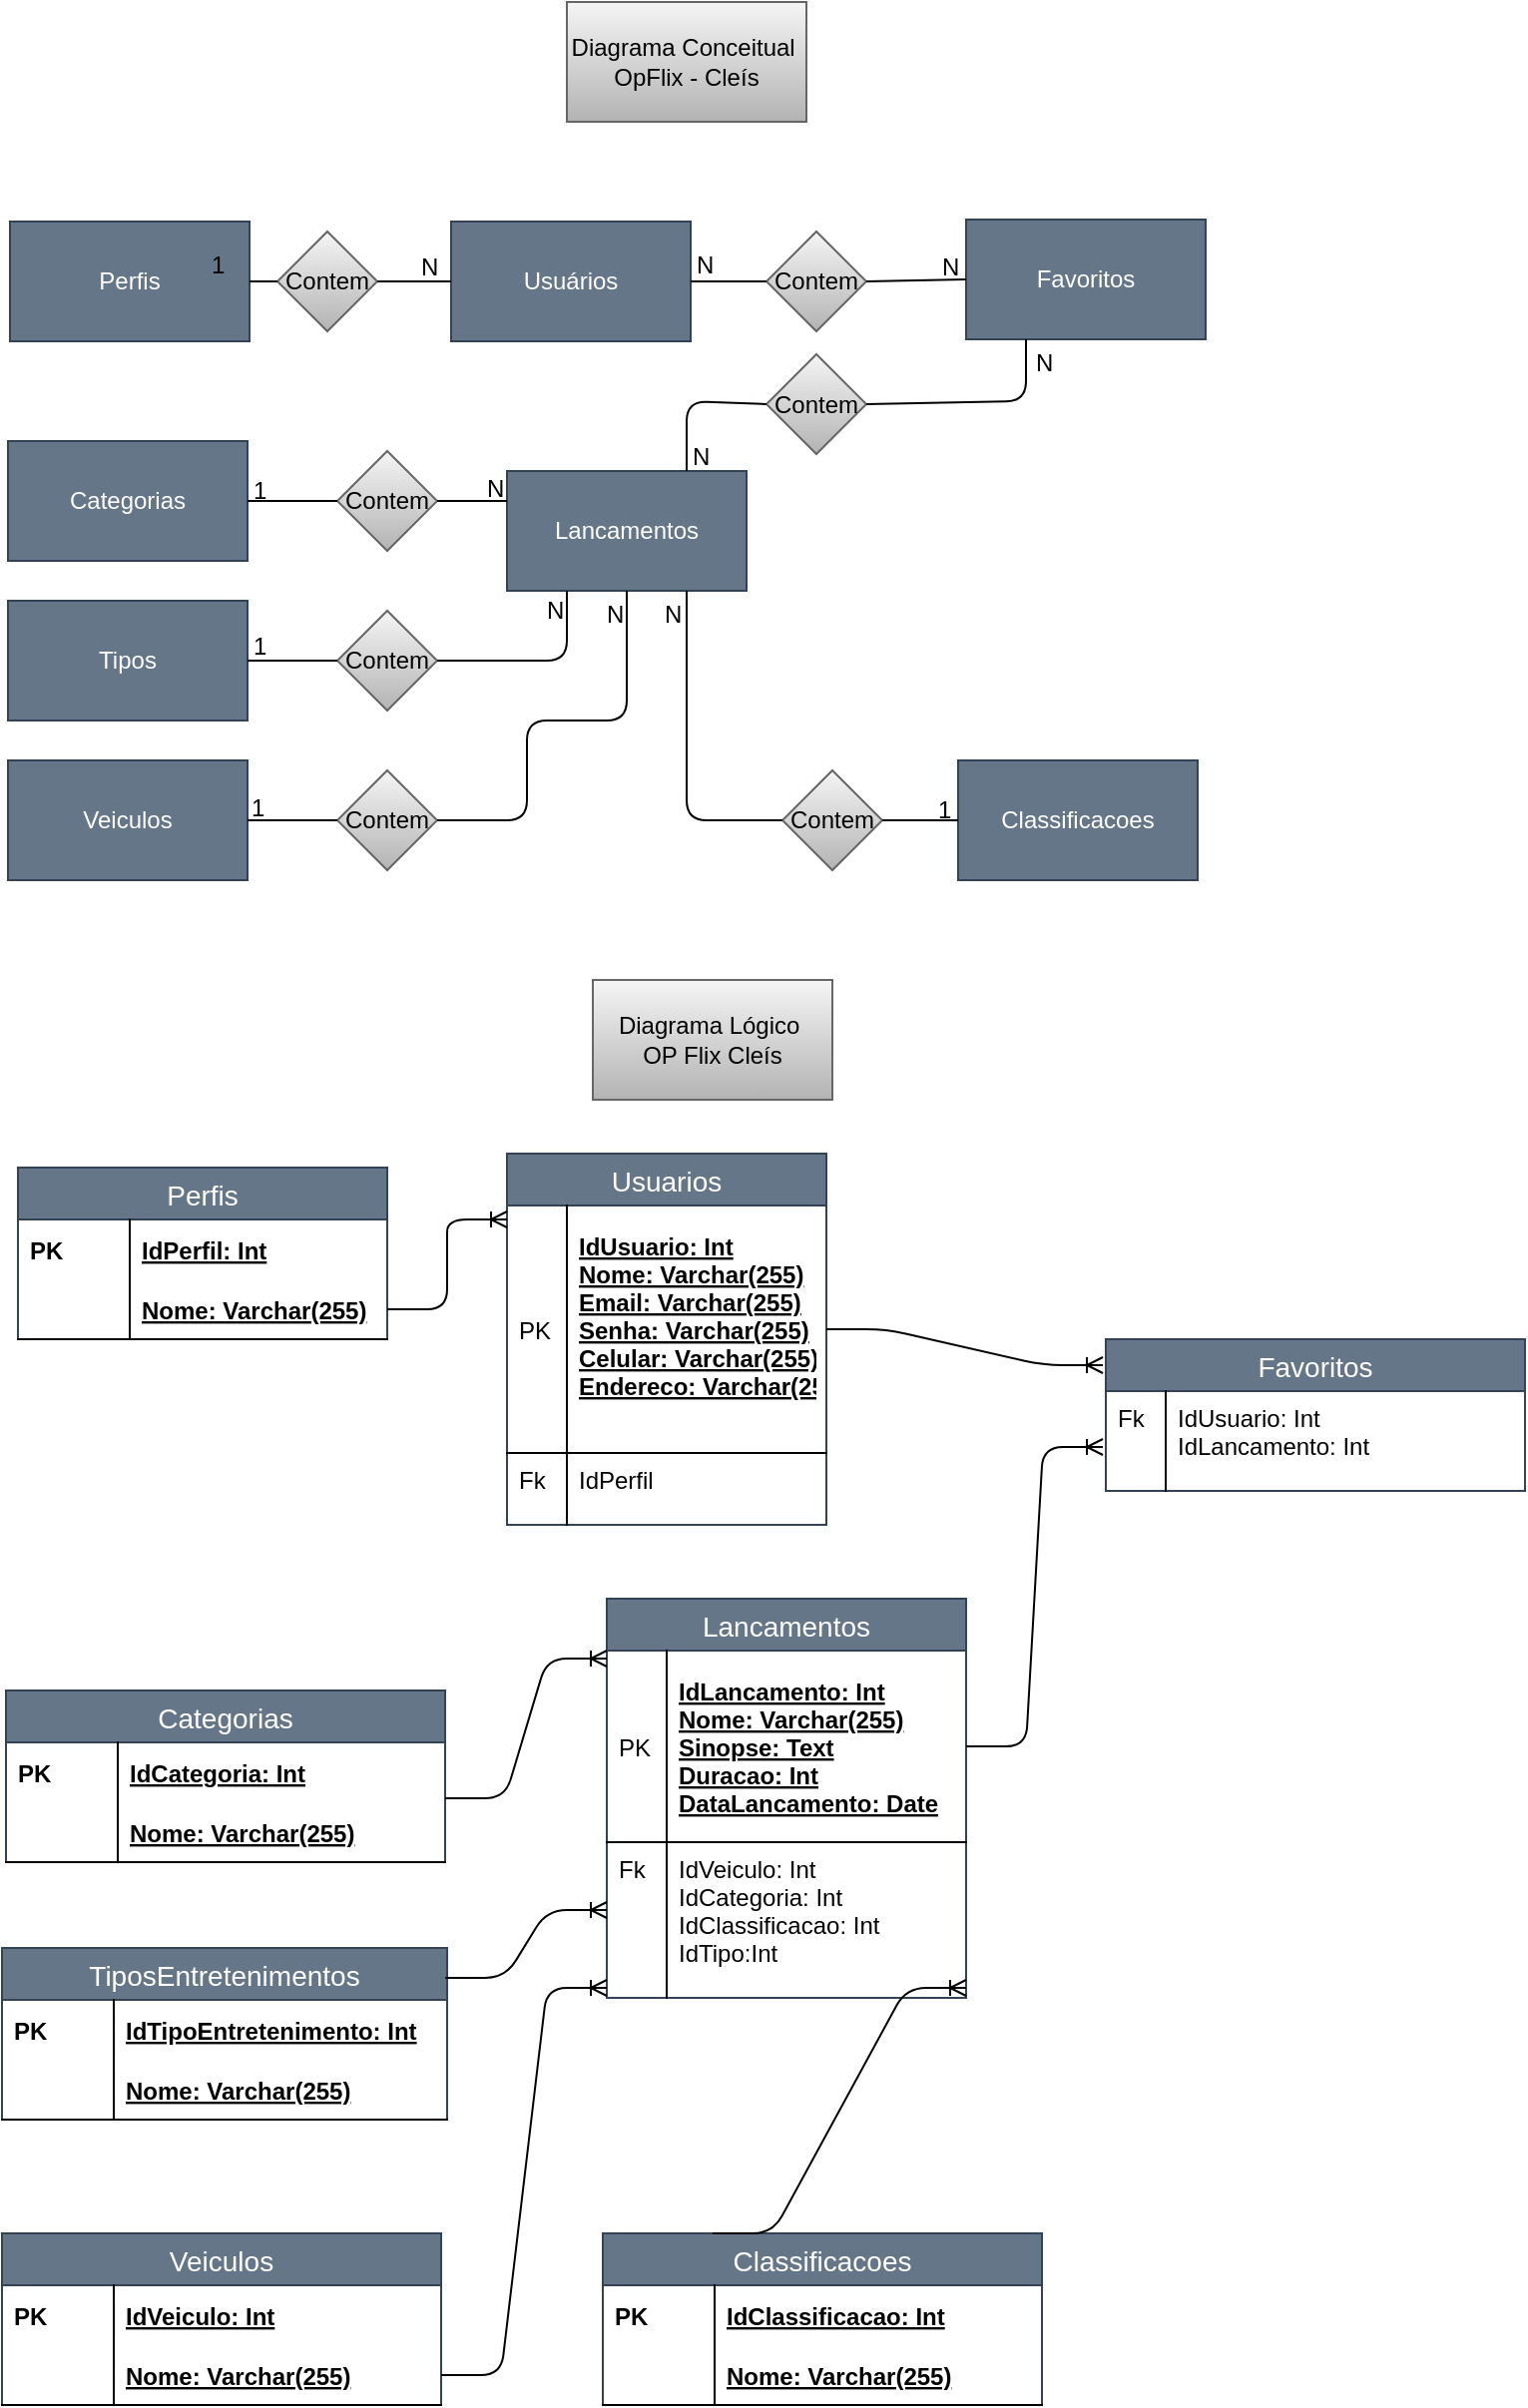 <mxfile version="10.9.5" type="device"><diagram id="H9AumcKEiEWrxWl82y8S" name="Page-1"><mxGraphModel dx="926" dy="628" grid="1" gridSize="10" guides="1" tooltips="1" connect="1" arrows="1" fold="1" page="1" pageScale="1" pageWidth="827" pageHeight="1169" math="0" shadow="0"><root><mxCell id="0"/><mxCell id="1" parent="0"/><mxCell id="VzIx4KdgtkHNfSSzDCEh-1" value="Diagrama Conceitual&amp;nbsp;&lt;br&gt;OpFlix - Cleís" style="rounded=0;whiteSpace=wrap;html=1;gradientColor=#b3b3b3;fillColor=#f5f5f5;strokeColor=#666666;" parent="1" vertex="1"><mxGeometry x="300" y="110" width="120" height="60" as="geometry"/></mxCell><mxCell id="VzIx4KdgtkHNfSSzDCEh-2" value="Perfis" style="rounded=0;whiteSpace=wrap;html=1;fillColor=#647687;strokeColor=#314354;fontColor=#ffffff;" parent="1" vertex="1"><mxGeometry x="21" y="220" width="120" height="60" as="geometry"/></mxCell><mxCell id="VzIx4KdgtkHNfSSzDCEh-3" value="Usuários" style="rounded=0;whiteSpace=wrap;html=1;fillColor=#647687;strokeColor=#314354;fontColor=#ffffff;" parent="1" vertex="1"><mxGeometry x="242" y="220" width="120" height="60" as="geometry"/></mxCell><mxCell id="VzIx4KdgtkHNfSSzDCEh-4" value="Contem" style="rhombus;whiteSpace=wrap;html=1;gradientColor=#b3b3b3;fillColor=#f5f5f5;strokeColor=#666666;" parent="1" vertex="1"><mxGeometry x="155" y="225" width="50" height="50" as="geometry"/></mxCell><mxCell id="VzIx4KdgtkHNfSSzDCEh-6" value="" style="endArrow=none;html=1;entryX=0;entryY=0.5;entryDx=0;entryDy=0;exitX=1;exitY=0.5;exitDx=0;exitDy=0;" parent="1" source="VzIx4KdgtkHNfSSzDCEh-2" target="VzIx4KdgtkHNfSSzDCEh-4" edge="1"><mxGeometry width="50" height="50" relative="1" as="geometry"><mxPoint x="130" y="430" as="sourcePoint"/><mxPoint x="180" y="380" as="targetPoint"/></mxGeometry></mxCell><mxCell id="VzIx4KdgtkHNfSSzDCEh-7" value="" style="endArrow=none;html=1;entryX=0;entryY=0.5;entryDx=0;entryDy=0;exitX=1;exitY=0.5;exitDx=0;exitDy=0;" parent="1" source="VzIx4KdgtkHNfSSzDCEh-4" target="VzIx4KdgtkHNfSSzDCEh-3" edge="1"><mxGeometry width="50" height="50" relative="1" as="geometry"><mxPoint x="120" y="440" as="sourcePoint"/><mxPoint x="170" y="390" as="targetPoint"/></mxGeometry></mxCell><mxCell id="VzIx4KdgtkHNfSSzDCEh-8" value="1" style="text;html=1;resizable=0;points=[];autosize=1;align=left;verticalAlign=top;spacingTop=-4;" parent="1" vertex="1"><mxGeometry x="120" y="232" width="20" height="20" as="geometry"/></mxCell><mxCell id="VzIx4KdgtkHNfSSzDCEh-9" value="N" style="text;html=1;resizable=0;points=[];autosize=1;align=left;verticalAlign=top;spacingTop=-4;" parent="1" vertex="1"><mxGeometry x="225" y="233" width="20" height="20" as="geometry"/></mxCell><mxCell id="VzIx4KdgtkHNfSSzDCEh-10" value="Tipos" style="rounded=0;whiteSpace=wrap;html=1;fillColor=#647687;strokeColor=#314354;fontColor=#ffffff;" parent="1" vertex="1"><mxGeometry x="20" y="410" width="120" height="60" as="geometry"/></mxCell><mxCell id="VzIx4KdgtkHNfSSzDCEh-11" value="Categorias" style="rounded=0;whiteSpace=wrap;html=1;fillColor=#647687;strokeColor=#314354;fontColor=#ffffff;" parent="1" vertex="1"><mxGeometry x="20" y="330" width="120" height="60" as="geometry"/></mxCell><mxCell id="VzIx4KdgtkHNfSSzDCEh-12" value="Veiculos" style="rounded=0;whiteSpace=wrap;html=1;fillColor=#647687;strokeColor=#314354;fontColor=#ffffff;" parent="1" vertex="1"><mxGeometry x="20" y="490" width="120" height="60" as="geometry"/></mxCell><mxCell id="VzIx4KdgtkHNfSSzDCEh-14" value="Lancamentos" style="rounded=0;whiteSpace=wrap;html=1;fillColor=#647687;strokeColor=#314354;fontColor=#ffffff;" parent="1" vertex="1"><mxGeometry x="270" y="345" width="120" height="60" as="geometry"/></mxCell><mxCell id="VzIx4KdgtkHNfSSzDCEh-16" value="Contem" style="rhombus;whiteSpace=wrap;html=1;gradientColor=#b3b3b3;fillColor=#f5f5f5;strokeColor=#666666;" parent="1" vertex="1"><mxGeometry x="185" y="415" width="50" height="50" as="geometry"/></mxCell><mxCell id="VzIx4KdgtkHNfSSzDCEh-17" value="Contem" style="rhombus;whiteSpace=wrap;html=1;gradientColor=#b3b3b3;fillColor=#f5f5f5;strokeColor=#666666;" parent="1" vertex="1"><mxGeometry x="185" y="335" width="50" height="50" as="geometry"/></mxCell><mxCell id="VzIx4KdgtkHNfSSzDCEh-18" value="" style="endArrow=none;html=1;entryX=0;entryY=0.5;entryDx=0;entryDy=0;exitX=1;exitY=0.5;exitDx=0;exitDy=0;" parent="1" source="VzIx4KdgtkHNfSSzDCEh-11" target="VzIx4KdgtkHNfSSzDCEh-17" edge="1"><mxGeometry width="50" height="50" relative="1" as="geometry"><mxPoint x="100" y="510" as="sourcePoint"/><mxPoint x="150" y="460" as="targetPoint"/></mxGeometry></mxCell><mxCell id="VzIx4KdgtkHNfSSzDCEh-19" value="" style="endArrow=none;html=1;entryX=0;entryY=0.5;entryDx=0;entryDy=0;exitX=1;exitY=0.5;exitDx=0;exitDy=0;" parent="1" source="VzIx4KdgtkHNfSSzDCEh-10" target="VzIx4KdgtkHNfSSzDCEh-16" edge="1"><mxGeometry width="50" height="50" relative="1" as="geometry"><mxPoint x="150" y="540" as="sourcePoint"/><mxPoint x="200" y="490" as="targetPoint"/></mxGeometry></mxCell><mxCell id="VzIx4KdgtkHNfSSzDCEh-20" value="" style="endArrow=none;html=1;entryX=0;entryY=0.25;entryDx=0;entryDy=0;exitX=1;exitY=0.5;exitDx=0;exitDy=0;" parent="1" source="VzIx4KdgtkHNfSSzDCEh-17" target="VzIx4KdgtkHNfSSzDCEh-14" edge="1"><mxGeometry width="50" height="50" relative="1" as="geometry"><mxPoint x="200" y="540" as="sourcePoint"/><mxPoint x="250" y="490" as="targetPoint"/></mxGeometry></mxCell><mxCell id="VzIx4KdgtkHNfSSzDCEh-21" value="" style="endArrow=none;html=1;entryX=0.25;entryY=1;entryDx=0;entryDy=0;exitX=1;exitY=0.5;exitDx=0;exitDy=0;" parent="1" source="VzIx4KdgtkHNfSSzDCEh-16" target="VzIx4KdgtkHNfSSzDCEh-14" edge="1"><mxGeometry width="50" height="50" relative="1" as="geometry"><mxPoint x="220" y="550" as="sourcePoint"/><mxPoint x="270" y="500" as="targetPoint"/><Array as="points"><mxPoint x="300" y="440"/></Array></mxGeometry></mxCell><mxCell id="VzIx4KdgtkHNfSSzDCEh-28" value="Favoritos" style="rounded=0;whiteSpace=wrap;html=1;fillColor=#647687;strokeColor=#314354;fontColor=#ffffff;" parent="1" vertex="1"><mxGeometry x="500" y="219" width="120" height="60" as="geometry"/></mxCell><mxCell id="VzIx4KdgtkHNfSSzDCEh-29" value="Contem" style="rhombus;whiteSpace=wrap;html=1;gradientColor=#b3b3b3;fillColor=#f5f5f5;strokeColor=#666666;" parent="1" vertex="1"><mxGeometry x="400" y="286.5" width="50" height="50" as="geometry"/></mxCell><mxCell id="VzIx4KdgtkHNfSSzDCEh-30" value="Contem" style="rhombus;whiteSpace=wrap;html=1;gradientColor=#b3b3b3;fillColor=#f5f5f5;strokeColor=#666666;" parent="1" vertex="1"><mxGeometry x="400" y="225" width="50" height="50" as="geometry"/></mxCell><mxCell id="VzIx4KdgtkHNfSSzDCEh-31" value="" style="endArrow=none;html=1;entryX=0;entryY=0.5;entryDx=0;entryDy=0;" parent="1" source="VzIx4KdgtkHNfSSzDCEh-3" target="VzIx4KdgtkHNfSSzDCEh-30" edge="1"><mxGeometry width="50" height="50" relative="1" as="geometry"><mxPoint x="-50" y="520" as="sourcePoint"/><mxPoint y="470" as="targetPoint"/></mxGeometry></mxCell><mxCell id="VzIx4KdgtkHNfSSzDCEh-32" value="" style="endArrow=none;html=1;exitX=1;exitY=0.5;exitDx=0;exitDy=0;entryX=0;entryY=0.5;entryDx=0;entryDy=0;" parent="1" source="VzIx4KdgtkHNfSSzDCEh-30" target="VzIx4KdgtkHNfSSzDCEh-28" edge="1"><mxGeometry width="50" height="50" relative="1" as="geometry"><mxPoint x="-40" y="530" as="sourcePoint"/><mxPoint x="480" y="260" as="targetPoint"/></mxGeometry></mxCell><mxCell id="VzIx4KdgtkHNfSSzDCEh-33" value="" style="endArrow=none;html=1;entryX=0.25;entryY=1;entryDx=0;entryDy=0;exitX=1;exitY=0.5;exitDx=0;exitDy=0;" parent="1" source="VzIx4KdgtkHNfSSzDCEh-29" target="VzIx4KdgtkHNfSSzDCEh-28" edge="1"><mxGeometry width="50" height="50" relative="1" as="geometry"><mxPoint x="40" y="550" as="sourcePoint"/><mxPoint x="90" y="500" as="targetPoint"/><Array as="points"><mxPoint x="530" y="310"/></Array></mxGeometry></mxCell><mxCell id="VzIx4KdgtkHNfSSzDCEh-34" value="" style="endArrow=none;html=1;entryX=0;entryY=0.5;entryDx=0;entryDy=0;exitX=0.75;exitY=0;exitDx=0;exitDy=0;" parent="1" source="VzIx4KdgtkHNfSSzDCEh-14" target="VzIx4KdgtkHNfSSzDCEh-29" edge="1"><mxGeometry width="50" height="50" relative="1" as="geometry"><mxPoint x="10" y="580" as="sourcePoint"/><mxPoint x="60" y="530" as="targetPoint"/><Array as="points"><mxPoint x="360" y="310"/></Array></mxGeometry></mxCell><mxCell id="VzIx4KdgtkHNfSSzDCEh-35" value="N" style="text;html=1;resizable=0;points=[];autosize=1;align=left;verticalAlign=top;spacingTop=-4;" parent="1" vertex="1"><mxGeometry x="363" y="232" width="20" height="20" as="geometry"/></mxCell><mxCell id="VzIx4KdgtkHNfSSzDCEh-36" value="N" style="text;html=1;resizable=0;points=[];autosize=1;align=left;verticalAlign=top;spacingTop=-4;" parent="1" vertex="1"><mxGeometry x="486" y="233" width="20" height="20" as="geometry"/></mxCell><mxCell id="VzIx4KdgtkHNfSSzDCEh-37" value="N" style="text;html=1;resizable=0;points=[];autosize=1;align=left;verticalAlign=top;spacingTop=-4;" parent="1" vertex="1"><mxGeometry x="533" y="281" width="20" height="20" as="geometry"/></mxCell><mxCell id="VzIx4KdgtkHNfSSzDCEh-38" value="N" style="text;html=1;resizable=0;points=[];autosize=1;align=left;verticalAlign=top;spacingTop=-4;" parent="1" vertex="1"><mxGeometry x="361" y="328" width="20" height="20" as="geometry"/></mxCell><mxCell id="VzIx4KdgtkHNfSSzDCEh-39" value="N" style="text;html=1;resizable=0;points=[];autosize=1;align=left;verticalAlign=top;spacingTop=-4;" parent="1" vertex="1"><mxGeometry x="258" y="344" width="20" height="20" as="geometry"/></mxCell><mxCell id="VzIx4KdgtkHNfSSzDCEh-40" value="1" style="text;html=1;resizable=0;points=[];autosize=1;align=left;verticalAlign=top;spacingTop=-4;" parent="1" vertex="1"><mxGeometry x="141" y="345" width="20" height="20" as="geometry"/></mxCell><mxCell id="VzIx4KdgtkHNfSSzDCEh-43" value="1" style="text;html=1;resizable=0;points=[];autosize=1;align=left;verticalAlign=top;spacingTop=-4;" parent="1" vertex="1"><mxGeometry x="141" y="423" width="20" height="20" as="geometry"/></mxCell><mxCell id="VzIx4KdgtkHNfSSzDCEh-44" value="N" style="text;html=1;resizable=0;points=[];autosize=1;align=left;verticalAlign=top;spacingTop=-4;" parent="1" vertex="1"><mxGeometry x="288" y="405" width="20" height="20" as="geometry"/></mxCell><mxCell id="VzIx4KdgtkHNfSSzDCEh-47" value="Diagrama Lógico&amp;nbsp;&lt;br&gt;OP Flix Cleís" style="rounded=0;whiteSpace=wrap;html=1;fillColor=#f5f5f5;strokeColor=#666666;gradientColor=#b3b3b3;" parent="1" vertex="1"><mxGeometry x="313" y="600" width="120" height="60" as="geometry"/></mxCell><mxCell id="VzIx4KdgtkHNfSSzDCEh-48" value="Perfis" style="swimlane;fontStyle=0;childLayout=stackLayout;horizontal=1;startSize=26;fillColor=#647687;horizontalStack=0;resizeParent=1;resizeParentMax=0;resizeLast=0;collapsible=1;marginBottom=0;swimlaneFillColor=#ffffff;align=center;fontSize=14;strokeColor=#314354;fontColor=#ffffff;" parent="1" vertex="1"><mxGeometry x="25" y="694" width="185" height="86" as="geometry"/></mxCell><mxCell id="VzIx4KdgtkHNfSSzDCEh-49" value="IdPerfil: Int" style="shape=partialRectangle;top=0;left=0;right=0;bottom=0;align=left;verticalAlign=middle;fillColor=none;spacingLeft=60;spacingRight=4;overflow=hidden;rotatable=0;points=[[0,0.5],[1,0.5]];portConstraint=eastwest;dropTarget=0;fontStyle=5;fontSize=12;" parent="VzIx4KdgtkHNfSSzDCEh-48" vertex="1"><mxGeometry y="26" width="185" height="30" as="geometry"/></mxCell><mxCell id="VzIx4KdgtkHNfSSzDCEh-50" value="PK" style="shape=partialRectangle;fontStyle=1;top=0;left=0;bottom=0;fillColor=none;align=left;verticalAlign=middle;spacingLeft=4;spacingRight=4;overflow=hidden;rotatable=0;points=[];portConstraint=eastwest;part=1;fontSize=12;" parent="VzIx4KdgtkHNfSSzDCEh-49" vertex="1" connectable="0"><mxGeometry width="56" height="30" as="geometry"/></mxCell><mxCell id="VzIx4KdgtkHNfSSzDCEh-51" value="Nome: Varchar(255)" style="shape=partialRectangle;top=0;left=0;right=0;bottom=1;align=left;verticalAlign=middle;fillColor=none;spacingLeft=60;spacingRight=4;overflow=hidden;rotatable=0;points=[[0,0.5],[1,0.5]];portConstraint=eastwest;dropTarget=0;fontStyle=5;fontSize=12;" parent="VzIx4KdgtkHNfSSzDCEh-48" vertex="1"><mxGeometry y="56" width="185" height="30" as="geometry"/></mxCell><mxCell id="VzIx4KdgtkHNfSSzDCEh-52" value="" style="shape=partialRectangle;fontStyle=1;top=0;left=0;bottom=0;fillColor=none;align=left;verticalAlign=middle;spacingLeft=4;spacingRight=4;overflow=hidden;rotatable=0;points=[];portConstraint=eastwest;part=1;fontSize=12;" parent="VzIx4KdgtkHNfSSzDCEh-51" vertex="1" connectable="0"><mxGeometry width="56" height="30" as="geometry"/></mxCell><mxCell id="VzIx4KdgtkHNfSSzDCEh-55" value="Categorias" style="swimlane;fontStyle=0;childLayout=stackLayout;horizontal=1;startSize=26;fillColor=#647687;horizontalStack=0;resizeParent=1;resizeParentMax=0;resizeLast=0;collapsible=1;marginBottom=0;swimlaneFillColor=#ffffff;align=center;fontSize=14;strokeColor=#314354;fontColor=#ffffff;" parent="1" vertex="1"><mxGeometry x="19" y="956" width="220" height="86" as="geometry"/></mxCell><mxCell id="VzIx4KdgtkHNfSSzDCEh-56" value="IdCategoria: Int" style="shape=partialRectangle;top=0;left=0;right=0;bottom=0;align=left;verticalAlign=middle;fillColor=none;spacingLeft=60;spacingRight=4;overflow=hidden;rotatable=0;points=[[0,0.5],[1,0.5]];portConstraint=eastwest;dropTarget=0;fontStyle=5;fontSize=12;" parent="VzIx4KdgtkHNfSSzDCEh-55" vertex="1"><mxGeometry y="26" width="220" height="30" as="geometry"/></mxCell><mxCell id="VzIx4KdgtkHNfSSzDCEh-57" value="PK" style="shape=partialRectangle;fontStyle=1;top=0;left=0;bottom=0;fillColor=none;align=left;verticalAlign=middle;spacingLeft=4;spacingRight=4;overflow=hidden;rotatable=0;points=[];portConstraint=eastwest;part=1;fontSize=12;" parent="VzIx4KdgtkHNfSSzDCEh-56" vertex="1" connectable="0"><mxGeometry width="56" height="30" as="geometry"/></mxCell><mxCell id="VzIx4KdgtkHNfSSzDCEh-58" value="Nome: Varchar(255)" style="shape=partialRectangle;top=0;left=0;right=0;bottom=1;align=left;verticalAlign=middle;fillColor=none;spacingLeft=60;spacingRight=4;overflow=hidden;rotatable=0;points=[[0,0.5],[1,0.5]];portConstraint=eastwest;dropTarget=0;fontStyle=5;fontSize=12;" parent="VzIx4KdgtkHNfSSzDCEh-55" vertex="1"><mxGeometry y="56" width="220" height="30" as="geometry"/></mxCell><mxCell id="VzIx4KdgtkHNfSSzDCEh-59" value="" style="shape=partialRectangle;fontStyle=1;top=0;left=0;bottom=0;fillColor=none;align=left;verticalAlign=middle;spacingLeft=4;spacingRight=4;overflow=hidden;rotatable=0;points=[];portConstraint=eastwest;part=1;fontSize=12;" parent="VzIx4KdgtkHNfSSzDCEh-58" vertex="1" connectable="0"><mxGeometry width="56" height="30" as="geometry"/></mxCell><mxCell id="VzIx4KdgtkHNfSSzDCEh-62" value="TiposEntretenimentos" style="swimlane;fontStyle=0;childLayout=stackLayout;horizontal=1;startSize=26;fillColor=#647687;horizontalStack=0;resizeParent=1;resizeParentMax=0;resizeLast=0;collapsible=1;marginBottom=0;swimlaneFillColor=#ffffff;align=center;fontSize=14;strokeColor=#314354;fontColor=#ffffff;" parent="1" vertex="1"><mxGeometry x="17" y="1085" width="223" height="86" as="geometry"/></mxCell><mxCell id="VzIx4KdgtkHNfSSzDCEh-63" value="IdTipoEntretenimento: Int" style="shape=partialRectangle;top=0;left=0;right=0;bottom=0;align=left;verticalAlign=middle;fillColor=none;spacingLeft=60;spacingRight=4;overflow=hidden;rotatable=0;points=[[0,0.5],[1,0.5]];portConstraint=eastwest;dropTarget=0;fontStyle=5;fontSize=12;" parent="VzIx4KdgtkHNfSSzDCEh-62" vertex="1"><mxGeometry y="26" width="223" height="30" as="geometry"/></mxCell><mxCell id="VzIx4KdgtkHNfSSzDCEh-64" value="PK" style="shape=partialRectangle;fontStyle=1;top=0;left=0;bottom=0;fillColor=none;align=left;verticalAlign=middle;spacingLeft=4;spacingRight=4;overflow=hidden;rotatable=0;points=[];portConstraint=eastwest;part=1;fontSize=12;" parent="VzIx4KdgtkHNfSSzDCEh-63" vertex="1" connectable="0"><mxGeometry width="56" height="30" as="geometry"/></mxCell><mxCell id="VzIx4KdgtkHNfSSzDCEh-65" value="Nome: Varchar(255)" style="shape=partialRectangle;top=0;left=0;right=0;bottom=1;align=left;verticalAlign=middle;fillColor=none;spacingLeft=60;spacingRight=4;overflow=hidden;rotatable=0;points=[[0,0.5],[1,0.5]];portConstraint=eastwest;dropTarget=0;fontStyle=5;fontSize=12;" parent="VzIx4KdgtkHNfSSzDCEh-62" vertex="1"><mxGeometry y="56" width="223" height="30" as="geometry"/></mxCell><mxCell id="VzIx4KdgtkHNfSSzDCEh-66" value="" style="shape=partialRectangle;fontStyle=1;top=0;left=0;bottom=0;fillColor=none;align=left;verticalAlign=middle;spacingLeft=4;spacingRight=4;overflow=hidden;rotatable=0;points=[];portConstraint=eastwest;part=1;fontSize=12;" parent="VzIx4KdgtkHNfSSzDCEh-65" vertex="1" connectable="0"><mxGeometry width="56" height="30" as="geometry"/></mxCell><mxCell id="VzIx4KdgtkHNfSSzDCEh-67" value="Usuarios" style="swimlane;fontStyle=0;childLayout=stackLayout;horizontal=1;startSize=26;fillColor=#647687;horizontalStack=0;resizeParent=1;resizeParentMax=0;resizeLast=0;collapsible=1;marginBottom=0;swimlaneFillColor=#ffffff;align=center;fontSize=14;strokeColor=#314354;fontColor=#ffffff;" parent="1" vertex="1"><mxGeometry x="270" y="687" width="160" height="186" as="geometry"/></mxCell><mxCell id="VzIx4KdgtkHNfSSzDCEh-68" value="IdUsuario: Int&#10;Nome: Varchar(255)&#10;Email: Varchar(255)&#10;Senha: Varchar(255)&#10;Celular: Varchar(255)&#10;Endereco: Varchar(255)&#10;" style="shape=partialRectangle;top=0;left=0;right=0;bottom=1;align=left;verticalAlign=middle;fillColor=none;spacingLeft=34;spacingRight=4;overflow=hidden;rotatable=0;points=[[0,0.5],[1,0.5]];portConstraint=eastwest;dropTarget=0;fontStyle=5;fontSize=12;" parent="VzIx4KdgtkHNfSSzDCEh-67" vertex="1"><mxGeometry y="26" width="160" height="124" as="geometry"/></mxCell><mxCell id="VzIx4KdgtkHNfSSzDCEh-69" value="PK" style="shape=partialRectangle;top=0;left=0;bottom=0;fillColor=none;align=left;verticalAlign=middle;spacingLeft=4;spacingRight=4;overflow=hidden;rotatable=0;points=[];portConstraint=eastwest;part=1;fontSize=12;" parent="VzIx4KdgtkHNfSSzDCEh-68" vertex="1" connectable="0"><mxGeometry width="30" height="124.0" as="geometry"/></mxCell><mxCell id="VzIx4KdgtkHNfSSzDCEh-72" value="IdPerfil" style="shape=partialRectangle;top=0;left=0;right=0;bottom=0;align=left;verticalAlign=top;fillColor=none;spacingLeft=34;spacingRight=4;overflow=hidden;rotatable=0;points=[[0,0.5],[1,0.5]];portConstraint=eastwest;dropTarget=0;fontSize=12;" parent="VzIx4KdgtkHNfSSzDCEh-67" vertex="1"><mxGeometry y="150" width="160" height="26" as="geometry"/></mxCell><mxCell id="VzIx4KdgtkHNfSSzDCEh-73" value="Fk" style="shape=partialRectangle;top=0;left=0;bottom=0;fillColor=none;align=left;verticalAlign=top;spacingLeft=4;spacingRight=4;overflow=hidden;rotatable=0;points=[];portConstraint=eastwest;part=1;fontSize=12;" parent="VzIx4KdgtkHNfSSzDCEh-72" vertex="1" connectable="0"><mxGeometry width="30" height="26" as="geometry"/></mxCell><mxCell id="VzIx4KdgtkHNfSSzDCEh-76" value="" style="shape=partialRectangle;top=0;left=0;right=0;bottom=0;align=left;verticalAlign=top;fillColor=none;spacingLeft=34;spacingRight=4;overflow=hidden;rotatable=0;points=[[0,0.5],[1,0.5]];portConstraint=eastwest;dropTarget=0;fontSize=12;" parent="VzIx4KdgtkHNfSSzDCEh-67" vertex="1"><mxGeometry y="176" width="160" height="10" as="geometry"/></mxCell><mxCell id="VzIx4KdgtkHNfSSzDCEh-77" value="" style="shape=partialRectangle;top=0;left=0;bottom=0;fillColor=none;align=left;verticalAlign=top;spacingLeft=4;spacingRight=4;overflow=hidden;rotatable=0;points=[];portConstraint=eastwest;part=1;fontSize=12;" parent="VzIx4KdgtkHNfSSzDCEh-76" vertex="1" connectable="0"><mxGeometry width="30" height="10" as="geometry"/></mxCell><mxCell id="VzIx4KdgtkHNfSSzDCEh-80" value="" style="edgeStyle=entityRelationEdgeStyle;fontSize=12;html=1;endArrow=ERoneToMany;exitX=1;exitY=0.5;exitDx=0;exitDy=0;" parent="1" source="VzIx4KdgtkHNfSSzDCEh-51" edge="1"><mxGeometry width="100" height="100" relative="1" as="geometry"><mxPoint x="210" y="810" as="sourcePoint"/><mxPoint x="270" y="720" as="targetPoint"/></mxGeometry></mxCell><mxCell id="VzIx4KdgtkHNfSSzDCEh-93" value="Lancamentos" style="swimlane;fontStyle=0;childLayout=stackLayout;horizontal=1;startSize=26;fillColor=#647687;horizontalStack=0;resizeParent=1;resizeParentMax=0;resizeLast=0;collapsible=1;marginBottom=0;swimlaneFillColor=#ffffff;align=center;fontSize=14;strokeColor=#314354;fontColor=#ffffff;" parent="1" vertex="1"><mxGeometry x="320" y="910" width="180" height="200" as="geometry"/></mxCell><mxCell id="VzIx4KdgtkHNfSSzDCEh-94" value="IdLancamento: Int&#10;Nome: Varchar(255)&#10;Sinopse: Text&#10;Duracao: Int&#10;DataLancamento: Date" style="shape=partialRectangle;top=0;left=0;right=0;bottom=1;align=left;verticalAlign=middle;fillColor=none;spacingLeft=34;spacingRight=4;overflow=hidden;rotatable=0;points=[[0,0.5],[1,0.5]];portConstraint=eastwest;dropTarget=0;fontStyle=5;fontSize=12;" parent="VzIx4KdgtkHNfSSzDCEh-93" vertex="1"><mxGeometry y="26" width="180" height="96" as="geometry"/></mxCell><mxCell id="VzIx4KdgtkHNfSSzDCEh-95" value="PK" style="shape=partialRectangle;top=0;left=0;bottom=0;fillColor=none;align=left;verticalAlign=middle;spacingLeft=4;spacingRight=4;overflow=hidden;rotatable=0;points=[];portConstraint=eastwest;part=1;fontSize=12;" parent="VzIx4KdgtkHNfSSzDCEh-94" vertex="1" connectable="0"><mxGeometry width="30" height="96.0" as="geometry"/></mxCell><mxCell id="VzIx4KdgtkHNfSSzDCEh-96" value="IdVeiculo: Int&#10;IdCategoria: Int&#10;IdClassificacao: Int&#10;IdTipo:Int" style="shape=partialRectangle;top=0;left=0;right=0;bottom=0;align=left;verticalAlign=top;fillColor=none;spacingLeft=34;spacingRight=4;overflow=hidden;rotatable=0;points=[[0,0.5],[1,0.5]];portConstraint=eastwest;dropTarget=0;fontSize=12;" parent="VzIx4KdgtkHNfSSzDCEh-93" vertex="1"><mxGeometry y="122" width="180" height="68" as="geometry"/></mxCell><mxCell id="VzIx4KdgtkHNfSSzDCEh-97" value="Fk" style="shape=partialRectangle;top=0;left=0;bottom=0;fillColor=none;align=left;verticalAlign=top;spacingLeft=4;spacingRight=4;overflow=hidden;rotatable=0;points=[];portConstraint=eastwest;part=1;fontSize=12;" parent="VzIx4KdgtkHNfSSzDCEh-96" vertex="1" connectable="0"><mxGeometry width="30" height="68" as="geometry"/></mxCell><mxCell id="VzIx4KdgtkHNfSSzDCEh-98" value="" style="shape=partialRectangle;top=0;left=0;right=0;bottom=0;align=left;verticalAlign=top;fillColor=none;spacingLeft=34;spacingRight=4;overflow=hidden;rotatable=0;points=[[0,0.5],[1,0.5]];portConstraint=eastwest;dropTarget=0;fontSize=12;" parent="VzIx4KdgtkHNfSSzDCEh-93" vertex="1"><mxGeometry y="190" width="180" height="10" as="geometry"/></mxCell><mxCell id="VzIx4KdgtkHNfSSzDCEh-99" value="" style="shape=partialRectangle;top=0;left=0;bottom=0;fillColor=none;align=left;verticalAlign=top;spacingLeft=4;spacingRight=4;overflow=hidden;rotatable=0;points=[];portConstraint=eastwest;part=1;fontSize=12;" parent="VzIx4KdgtkHNfSSzDCEh-98" vertex="1" connectable="0"><mxGeometry width="30" height="10" as="geometry"/></mxCell><mxCell id="VzIx4KdgtkHNfSSzDCEh-100" value="" style="edgeStyle=entityRelationEdgeStyle;fontSize=12;html=1;endArrow=ERoneToMany;exitX=1;exitY=-0.067;exitDx=0;exitDy=0;exitPerimeter=0;" parent="1" source="VzIx4KdgtkHNfSSzDCEh-58" edge="1"><mxGeometry width="100" height="100" relative="1" as="geometry"><mxPoint x="240" y="1040" as="sourcePoint"/><mxPoint x="320" y="940" as="targetPoint"/></mxGeometry></mxCell><mxCell id="VzIx4KdgtkHNfSSzDCEh-101" value="" style="edgeStyle=entityRelationEdgeStyle;fontSize=12;html=1;endArrow=ERoneToMany;entryX=0;entryY=0.5;entryDx=0;entryDy=0;exitX=0.996;exitY=0.174;exitDx=0;exitDy=0;exitPerimeter=0;" parent="1" source="VzIx4KdgtkHNfSSzDCEh-62" target="VzIx4KdgtkHNfSSzDCEh-96" edge="1"><mxGeometry width="100" height="100" relative="1" as="geometry"><mxPoint x="250" y="1190" as="sourcePoint"/><mxPoint x="350" y="1090" as="targetPoint"/></mxGeometry></mxCell><mxCell id="VzIx4KdgtkHNfSSzDCEh-102" value="Veiculos" style="swimlane;fontStyle=0;childLayout=stackLayout;horizontal=1;startSize=26;fillColor=#647687;horizontalStack=0;resizeParent=1;resizeParentMax=0;resizeLast=0;collapsible=1;marginBottom=0;swimlaneFillColor=#ffffff;align=center;fontSize=14;strokeColor=#314354;fontColor=#ffffff;" parent="1" vertex="1"><mxGeometry x="17" y="1228" width="220" height="86" as="geometry"/></mxCell><mxCell id="VzIx4KdgtkHNfSSzDCEh-103" value="IdVeiculo: Int" style="shape=partialRectangle;top=0;left=0;right=0;bottom=0;align=left;verticalAlign=middle;fillColor=none;spacingLeft=60;spacingRight=4;overflow=hidden;rotatable=0;points=[[0,0.5],[1,0.5]];portConstraint=eastwest;dropTarget=0;fontStyle=5;fontSize=12;" parent="VzIx4KdgtkHNfSSzDCEh-102" vertex="1"><mxGeometry y="26" width="220" height="30" as="geometry"/></mxCell><mxCell id="VzIx4KdgtkHNfSSzDCEh-104" value="PK" style="shape=partialRectangle;fontStyle=1;top=0;left=0;bottom=0;fillColor=none;align=left;verticalAlign=middle;spacingLeft=4;spacingRight=4;overflow=hidden;rotatable=0;points=[];portConstraint=eastwest;part=1;fontSize=12;" parent="VzIx4KdgtkHNfSSzDCEh-103" vertex="1" connectable="0"><mxGeometry width="56" height="30" as="geometry"/></mxCell><mxCell id="VzIx4KdgtkHNfSSzDCEh-105" value="Nome: Varchar(255)" style="shape=partialRectangle;top=0;left=0;right=0;bottom=1;align=left;verticalAlign=middle;fillColor=none;spacingLeft=60;spacingRight=4;overflow=hidden;rotatable=0;points=[[0,0.5],[1,0.5]];portConstraint=eastwest;dropTarget=0;fontStyle=5;fontSize=12;" parent="VzIx4KdgtkHNfSSzDCEh-102" vertex="1"><mxGeometry y="56" width="220" height="30" as="geometry"/></mxCell><mxCell id="VzIx4KdgtkHNfSSzDCEh-106" value="" style="shape=partialRectangle;fontStyle=1;top=0;left=0;bottom=0;fillColor=none;align=left;verticalAlign=middle;spacingLeft=4;spacingRight=4;overflow=hidden;rotatable=0;points=[];portConstraint=eastwest;part=1;fontSize=12;" parent="VzIx4KdgtkHNfSSzDCEh-105" vertex="1" connectable="0"><mxGeometry width="56" height="30" as="geometry"/></mxCell><mxCell id="MgeQGmxmQixUi6YKmrR7-1" value="" style="edgeStyle=entityRelationEdgeStyle;fontSize=12;html=1;endArrow=ERoneToMany;exitX=1;exitY=0.5;exitDx=0;exitDy=0;entryX=0;entryY=0.5;entryDx=0;entryDy=0;" parent="1" source="VzIx4KdgtkHNfSSzDCEh-105" target="VzIx4KdgtkHNfSSzDCEh-98" edge="1"><mxGeometry width="100" height="100" relative="1" as="geometry"><mxPoint x="520" y="1240" as="sourcePoint"/><mxPoint x="580" y="1060" as="targetPoint"/></mxGeometry></mxCell><mxCell id="MgeQGmxmQixUi6YKmrR7-2" value="Favoritos" style="swimlane;fontStyle=0;childLayout=stackLayout;horizontal=1;startSize=26;fillColor=#647687;horizontalStack=0;resizeParent=1;resizeParentMax=0;resizeLast=0;collapsible=1;marginBottom=0;swimlaneFillColor=#ffffff;align=center;fontSize=14;strokeColor=#314354;fontColor=#ffffff;" parent="1" vertex="1"><mxGeometry x="570" y="780" width="210" height="76" as="geometry"/></mxCell><mxCell id="MgeQGmxmQixUi6YKmrR7-5" value="IdUsuario: Int&#10;IdLancamento: Int" style="shape=partialRectangle;top=0;left=0;right=0;bottom=0;align=left;verticalAlign=top;fillColor=none;spacingLeft=34;spacingRight=4;overflow=hidden;rotatable=0;points=[[0,0.5],[1,0.5]];portConstraint=eastwest;dropTarget=0;fontSize=12;" parent="MgeQGmxmQixUi6YKmrR7-2" vertex="1"><mxGeometry y="26" width="210" height="40" as="geometry"/></mxCell><mxCell id="MgeQGmxmQixUi6YKmrR7-6" value="Fk" style="shape=partialRectangle;top=0;left=0;bottom=0;fillColor=none;align=left;verticalAlign=top;spacingLeft=4;spacingRight=4;overflow=hidden;rotatable=0;points=[];portConstraint=eastwest;part=1;fontSize=12;" parent="MgeQGmxmQixUi6YKmrR7-5" vertex="1" connectable="0"><mxGeometry width="30" height="40" as="geometry"/></mxCell><mxCell id="MgeQGmxmQixUi6YKmrR7-7" value="" style="shape=partialRectangle;top=0;left=0;right=0;bottom=0;align=left;verticalAlign=top;fillColor=none;spacingLeft=34;spacingRight=4;overflow=hidden;rotatable=0;points=[[0,0.5],[1,0.5]];portConstraint=eastwest;dropTarget=0;fontSize=12;" parent="MgeQGmxmQixUi6YKmrR7-2" vertex="1"><mxGeometry y="66" width="210" height="10" as="geometry"/></mxCell><mxCell id="MgeQGmxmQixUi6YKmrR7-8" value="" style="shape=partialRectangle;top=0;left=0;bottom=0;fillColor=none;align=left;verticalAlign=top;spacingLeft=4;spacingRight=4;overflow=hidden;rotatable=0;points=[];portConstraint=eastwest;part=1;fontSize=12;" parent="MgeQGmxmQixUi6YKmrR7-7" vertex="1" connectable="0"><mxGeometry width="30" height="10" as="geometry"/></mxCell><mxCell id="MgeQGmxmQixUi6YKmrR7-9" value="" style="edgeStyle=entityRelationEdgeStyle;fontSize=12;html=1;endArrow=ERoneToMany;exitX=1;exitY=0.5;exitDx=0;exitDy=0;entryX=-0.007;entryY=0.7;entryDx=0;entryDy=0;entryPerimeter=0;" parent="1" source="VzIx4KdgtkHNfSSzDCEh-94" target="MgeQGmxmQixUi6YKmrR7-5" edge="1"><mxGeometry width="100" height="100" relative="1" as="geometry"><mxPoint x="530" y="970" as="sourcePoint"/><mxPoint x="600" y="870" as="targetPoint"/></mxGeometry></mxCell><mxCell id="MgeQGmxmQixUi6YKmrR7-11" value="" style="edgeStyle=entityRelationEdgeStyle;fontSize=12;html=1;endArrow=ERoneToMany;entryX=-0.007;entryY=0.171;entryDx=0;entryDy=0;entryPerimeter=0;exitX=1;exitY=0.5;exitDx=0;exitDy=0;" parent="1" source="VzIx4KdgtkHNfSSzDCEh-68" target="MgeQGmxmQixUi6YKmrR7-2" edge="1"><mxGeometry width="100" height="100" relative="1" as="geometry"><mxPoint x="470" y="750" as="sourcePoint"/><mxPoint x="550" y="770" as="targetPoint"/></mxGeometry></mxCell><mxCell id="By6owxKDIW2Wx2eyhDw_-1" value="Contem" style="rhombus;whiteSpace=wrap;html=1;gradientColor=#b3b3b3;fillColor=#f5f5f5;strokeColor=#666666;" vertex="1" parent="1"><mxGeometry x="185" y="495" width="50" height="50" as="geometry"/></mxCell><mxCell id="By6owxKDIW2Wx2eyhDw_-2" value="" style="endArrow=none;html=1;entryX=0;entryY=0.5;entryDx=0;entryDy=0;exitX=1;exitY=0.5;exitDx=0;exitDy=0;" edge="1" parent="1" source="VzIx4KdgtkHNfSSzDCEh-12" target="By6owxKDIW2Wx2eyhDw_-1"><mxGeometry width="50" height="50" relative="1" as="geometry"><mxPoint x="10" y="640" as="sourcePoint"/><mxPoint x="60" y="590" as="targetPoint"/></mxGeometry></mxCell><mxCell id="By6owxKDIW2Wx2eyhDw_-3" value="" style="endArrow=none;html=1;entryX=0.5;entryY=1;entryDx=0;entryDy=0;exitX=1;exitY=0.5;exitDx=0;exitDy=0;" edge="1" parent="1" source="By6owxKDIW2Wx2eyhDw_-1" target="VzIx4KdgtkHNfSSzDCEh-14"><mxGeometry width="50" height="50" relative="1" as="geometry"><mxPoint x="100" y="620" as="sourcePoint"/><mxPoint x="150" y="570" as="targetPoint"/><Array as="points"><mxPoint x="280" y="520"/><mxPoint x="280" y="470"/><mxPoint x="330" y="470"/></Array></mxGeometry></mxCell><mxCell id="By6owxKDIW2Wx2eyhDw_-4" value="Classificacoes" style="rounded=0;whiteSpace=wrap;html=1;fillColor=#647687;strokeColor=#314354;fontColor=#ffffff;" vertex="1" parent="1"><mxGeometry x="496" y="490" width="120" height="60" as="geometry"/></mxCell><mxCell id="By6owxKDIW2Wx2eyhDw_-5" value="Contem" style="rhombus;whiteSpace=wrap;html=1;gradientColor=#b3b3b3;fillColor=#f5f5f5;strokeColor=#666666;" vertex="1" parent="1"><mxGeometry x="408" y="495" width="50" height="50" as="geometry"/></mxCell><mxCell id="By6owxKDIW2Wx2eyhDw_-8" value="" style="endArrow=none;html=1;entryX=0;entryY=0.5;entryDx=0;entryDy=0;exitX=1;exitY=0.5;exitDx=0;exitDy=0;" edge="1" parent="1" source="By6owxKDIW2Wx2eyhDw_-5" target="By6owxKDIW2Wx2eyhDw_-4"><mxGeometry width="50" height="50" relative="1" as="geometry"><mxPoint x="200" y="670" as="sourcePoint"/><mxPoint x="250" y="620" as="targetPoint"/></mxGeometry></mxCell><mxCell id="By6owxKDIW2Wx2eyhDw_-9" value="" style="endArrow=none;html=1;entryX=0;entryY=0.5;entryDx=0;entryDy=0;exitX=0.75;exitY=1;exitDx=0;exitDy=0;" edge="1" parent="1" source="VzIx4KdgtkHNfSSzDCEh-14" target="By6owxKDIW2Wx2eyhDw_-5"><mxGeometry width="50" height="50" relative="1" as="geometry"><mxPoint x="270" y="650" as="sourcePoint"/><mxPoint x="320" y="600" as="targetPoint"/><Array as="points"><mxPoint x="360" y="520"/></Array></mxGeometry></mxCell><mxCell id="By6owxKDIW2Wx2eyhDw_-10" value="1" style="text;html=1;resizable=0;points=[];autosize=1;align=left;verticalAlign=top;spacingTop=-4;" vertex="1" parent="1"><mxGeometry x="140" y="504" width="20" height="20" as="geometry"/></mxCell><mxCell id="By6owxKDIW2Wx2eyhDw_-11" value="N" style="text;html=1;resizable=0;points=[];autosize=1;align=left;verticalAlign=top;spacingTop=-4;" vertex="1" parent="1"><mxGeometry x="318" y="407" width="20" height="20" as="geometry"/></mxCell><mxCell id="By6owxKDIW2Wx2eyhDw_-12" value="1" style="text;html=1;resizable=0;points=[];autosize=1;align=left;verticalAlign=top;spacingTop=-4;" vertex="1" parent="1"><mxGeometry x="484" y="505" width="20" height="20" as="geometry"/></mxCell><mxCell id="By6owxKDIW2Wx2eyhDw_-13" value="N" style="text;html=1;resizable=0;points=[];autosize=1;align=left;verticalAlign=top;spacingTop=-4;" vertex="1" parent="1"><mxGeometry x="347" y="407" width="20" height="20" as="geometry"/></mxCell><mxCell id="By6owxKDIW2Wx2eyhDw_-14" value="Classificacoes" style="swimlane;fontStyle=0;childLayout=stackLayout;horizontal=1;startSize=26;fillColor=#647687;horizontalStack=0;resizeParent=1;resizeParentMax=0;resizeLast=0;collapsible=1;marginBottom=0;swimlaneFillColor=#ffffff;align=center;fontSize=14;strokeColor=#314354;fontColor=#ffffff;" vertex="1" parent="1"><mxGeometry x="318" y="1228" width="220" height="86" as="geometry"/></mxCell><mxCell id="By6owxKDIW2Wx2eyhDw_-15" value="IdClassificacao: Int" style="shape=partialRectangle;top=0;left=0;right=0;bottom=0;align=left;verticalAlign=middle;fillColor=none;spacingLeft=60;spacingRight=4;overflow=hidden;rotatable=0;points=[[0,0.5],[1,0.5]];portConstraint=eastwest;dropTarget=0;fontStyle=5;fontSize=12;" vertex="1" parent="By6owxKDIW2Wx2eyhDw_-14"><mxGeometry y="26" width="220" height="30" as="geometry"/></mxCell><mxCell id="By6owxKDIW2Wx2eyhDw_-16" value="PK" style="shape=partialRectangle;fontStyle=1;top=0;left=0;bottom=0;fillColor=none;align=left;verticalAlign=middle;spacingLeft=4;spacingRight=4;overflow=hidden;rotatable=0;points=[];portConstraint=eastwest;part=1;fontSize=12;" vertex="1" connectable="0" parent="By6owxKDIW2Wx2eyhDw_-15"><mxGeometry width="56" height="30" as="geometry"/></mxCell><mxCell id="By6owxKDIW2Wx2eyhDw_-17" value="Nome: Varchar(255)" style="shape=partialRectangle;top=0;left=0;right=0;bottom=1;align=left;verticalAlign=middle;fillColor=none;spacingLeft=60;spacingRight=4;overflow=hidden;rotatable=0;points=[[0,0.5],[1,0.5]];portConstraint=eastwest;dropTarget=0;fontStyle=5;fontSize=12;" vertex="1" parent="By6owxKDIW2Wx2eyhDw_-14"><mxGeometry y="56" width="220" height="30" as="geometry"/></mxCell><mxCell id="By6owxKDIW2Wx2eyhDw_-18" value="" style="shape=partialRectangle;fontStyle=1;top=0;left=0;bottom=0;fillColor=none;align=left;verticalAlign=middle;spacingLeft=4;spacingRight=4;overflow=hidden;rotatable=0;points=[];portConstraint=eastwest;part=1;fontSize=12;" vertex="1" connectable="0" parent="By6owxKDIW2Wx2eyhDw_-17"><mxGeometry width="56" height="30" as="geometry"/></mxCell><mxCell id="By6owxKDIW2Wx2eyhDw_-24" value="" style="edgeStyle=entityRelationEdgeStyle;fontSize=12;html=1;endArrow=ERoneToMany;entryX=1;entryY=0.5;entryDx=0;entryDy=0;exitX=0.25;exitY=0;exitDx=0;exitDy=0;" edge="1" parent="1" source="By6owxKDIW2Wx2eyhDw_-14" target="VzIx4KdgtkHNfSSzDCEh-98"><mxGeometry width="100" height="100" relative="1" as="geometry"><mxPoint x="190" y="1490" as="sourcePoint"/><mxPoint x="290" y="1390" as="targetPoint"/></mxGeometry></mxCell></root></mxGraphModel></diagram></mxfile>